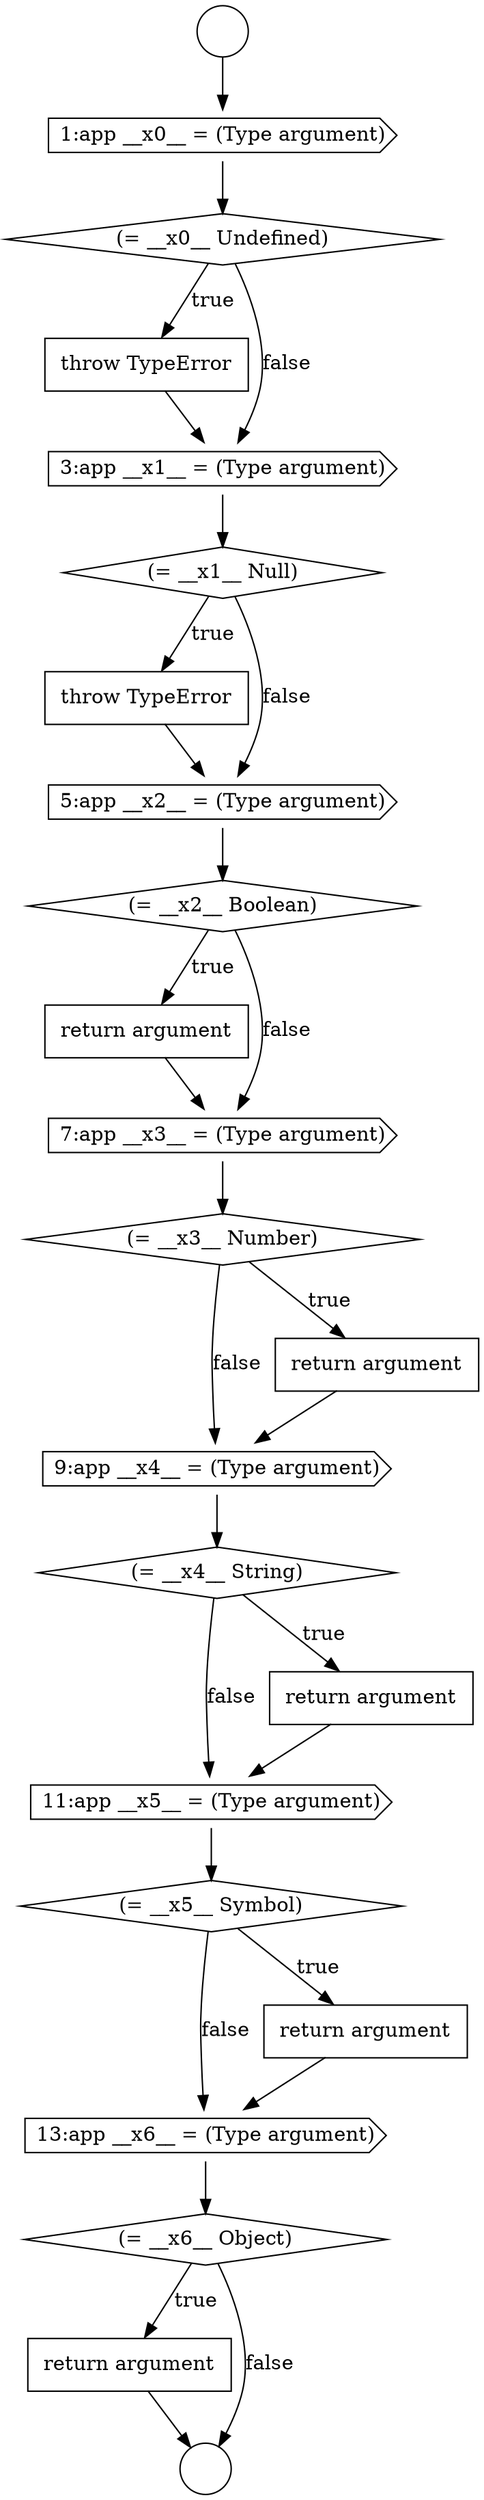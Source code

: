 digraph {
  node20235 [shape=diamond, label=<<font color="black">(= __x5__ Symbol)</font>> color="black" fillcolor="white" style=filled]
  node20239 [shape=none, margin=0, label=<<font color="black">
    <table border="0" cellborder="1" cellspacing="0" cellpadding="10">
      <tr><td align="left">return argument</td></tr>
    </table>
  </font>> color="black" fillcolor="white" style=filled]
  node20227 [shape=none, margin=0, label=<<font color="black">
    <table border="0" cellborder="1" cellspacing="0" cellpadding="10">
      <tr><td align="left">return argument</td></tr>
    </table>
  </font>> color="black" fillcolor="white" style=filled]
  node20223 [shape=diamond, label=<<font color="black">(= __x1__ Null)</font>> color="black" fillcolor="white" style=filled]
  node20220 [shape=diamond, label=<<font color="black">(= __x0__ Undefined)</font>> color="black" fillcolor="white" style=filled]
  node20224 [shape=none, margin=0, label=<<font color="black">
    <table border="0" cellborder="1" cellspacing="0" cellpadding="10">
      <tr><td align="left">throw TypeError</td></tr>
    </table>
  </font>> color="black" fillcolor="white" style=filled]
  node20229 [shape=diamond, label=<<font color="black">(= __x3__ Number)</font>> color="black" fillcolor="white" style=filled]
  node20237 [shape=cds, label=<<font color="black">13:app __x6__ = (Type argument)</font>> color="black" fillcolor="white" style=filled]
  node20221 [shape=none, margin=0, label=<<font color="black">
    <table border="0" cellborder="1" cellspacing="0" cellpadding="10">
      <tr><td align="left">throw TypeError</td></tr>
    </table>
  </font>> color="black" fillcolor="white" style=filled]
  node20238 [shape=diamond, label=<<font color="black">(= __x6__ Object)</font>> color="black" fillcolor="white" style=filled]
  node20234 [shape=cds, label=<<font color="black">11:app __x5__ = (Type argument)</font>> color="black" fillcolor="white" style=filled]
  node20219 [shape=cds, label=<<font color="black">1:app __x0__ = (Type argument)</font>> color="black" fillcolor="white" style=filled]
  node20222 [shape=cds, label=<<font color="black">3:app __x1__ = (Type argument)</font>> color="black" fillcolor="white" style=filled]
  node20231 [shape=cds, label=<<font color="black">9:app __x4__ = (Type argument)</font>> color="black" fillcolor="white" style=filled]
  node20232 [shape=diamond, label=<<font color="black">(= __x4__ String)</font>> color="black" fillcolor="white" style=filled]
  node20230 [shape=none, margin=0, label=<<font color="black">
    <table border="0" cellborder="1" cellspacing="0" cellpadding="10">
      <tr><td align="left">return argument</td></tr>
    </table>
  </font>> color="black" fillcolor="white" style=filled]
  node20226 [shape=diamond, label=<<font color="black">(= __x2__ Boolean)</font>> color="black" fillcolor="white" style=filled]
  node20236 [shape=none, margin=0, label=<<font color="black">
    <table border="0" cellborder="1" cellspacing="0" cellpadding="10">
      <tr><td align="left">return argument</td></tr>
    </table>
  </font>> color="black" fillcolor="white" style=filled]
  node20217 [shape=circle label=" " color="black" fillcolor="white" style=filled]
  node20228 [shape=cds, label=<<font color="black">7:app __x3__ = (Type argument)</font>> color="black" fillcolor="white" style=filled]
  node20233 [shape=none, margin=0, label=<<font color="black">
    <table border="0" cellborder="1" cellspacing="0" cellpadding="10">
      <tr><td align="left">return argument</td></tr>
    </table>
  </font>> color="black" fillcolor="white" style=filled]
  node20218 [shape=circle label=" " color="black" fillcolor="white" style=filled]
  node20225 [shape=cds, label=<<font color="black">5:app __x2__ = (Type argument)</font>> color="black" fillcolor="white" style=filled]
  node20228 -> node20229 [ color="black"]
  node20225 -> node20226 [ color="black"]
  node20232 -> node20233 [label=<<font color="black">true</font>> color="black"]
  node20232 -> node20234 [label=<<font color="black">false</font>> color="black"]
  node20234 -> node20235 [ color="black"]
  node20235 -> node20236 [label=<<font color="black">true</font>> color="black"]
  node20235 -> node20237 [label=<<font color="black">false</font>> color="black"]
  node20221 -> node20222 [ color="black"]
  node20227 -> node20228 [ color="black"]
  node20224 -> node20225 [ color="black"]
  node20237 -> node20238 [ color="black"]
  node20236 -> node20237 [ color="black"]
  node20233 -> node20234 [ color="black"]
  node20230 -> node20231 [ color="black"]
  node20231 -> node20232 [ color="black"]
  node20220 -> node20221 [label=<<font color="black">true</font>> color="black"]
  node20220 -> node20222 [label=<<font color="black">false</font>> color="black"]
  node20219 -> node20220 [ color="black"]
  node20226 -> node20227 [label=<<font color="black">true</font>> color="black"]
  node20226 -> node20228 [label=<<font color="black">false</font>> color="black"]
  node20229 -> node20230 [label=<<font color="black">true</font>> color="black"]
  node20229 -> node20231 [label=<<font color="black">false</font>> color="black"]
  node20222 -> node20223 [ color="black"]
  node20223 -> node20224 [label=<<font color="black">true</font>> color="black"]
  node20223 -> node20225 [label=<<font color="black">false</font>> color="black"]
  node20217 -> node20219 [ color="black"]
  node20238 -> node20239 [label=<<font color="black">true</font>> color="black"]
  node20238 -> node20218 [label=<<font color="black">false</font>> color="black"]
  node20239 -> node20218 [ color="black"]
}
